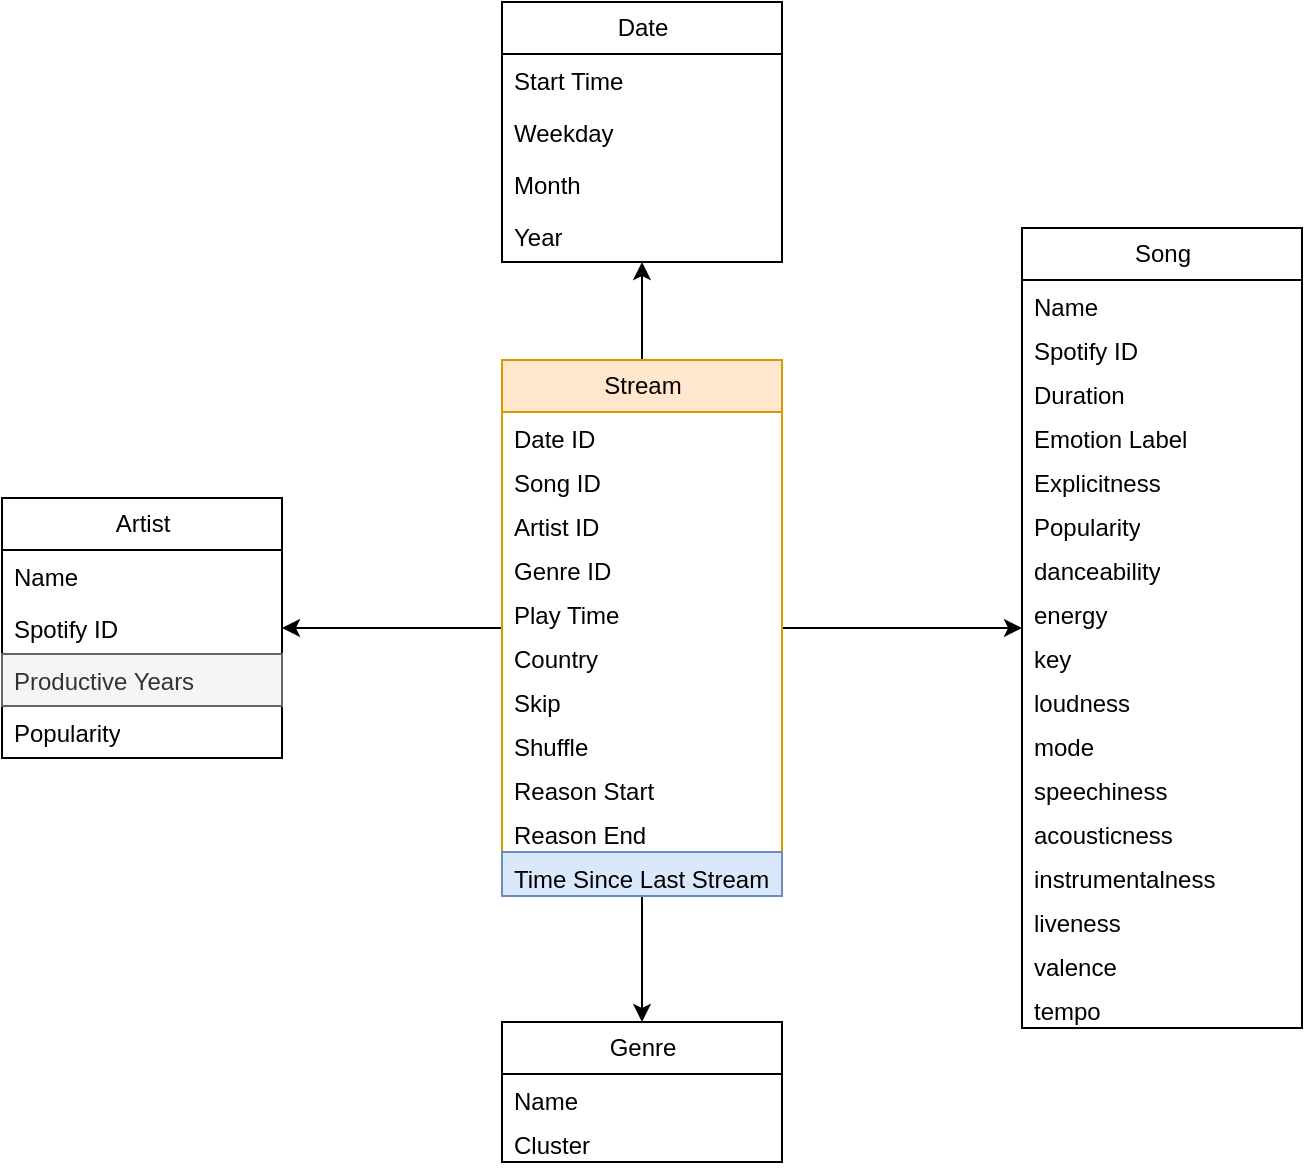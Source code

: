 <mxfile version="20.8.16" type="device"><diagram name="Seite-1" id="oip9u8WdNSq76G8Kc2Et"><mxGraphModel dx="661" dy="1887" grid="1" gridSize="10" guides="1" tooltips="1" connect="1" arrows="1" fold="1" page="1" pageScale="1" pageWidth="827" pageHeight="1169" math="0" shadow="0"><root><mxCell id="0"/><mxCell id="1" parent="0"/><mxCell id="ww9FNW8rCzTOfDAVf8W--1" value="Artist" style="swimlane;fontStyle=0;childLayout=stackLayout;horizontal=1;startSize=26;fillColor=none;horizontalStack=0;resizeParent=1;resizeParentMax=0;resizeLast=0;collapsible=1;marginBottom=0;html=1;" parent="1" vertex="1"><mxGeometry x="60" y="118" width="140" height="130" as="geometry"/></mxCell><mxCell id="ww9FNW8rCzTOfDAVf8W--2" value="Name" style="text;strokeColor=none;fillColor=none;align=left;verticalAlign=top;spacingLeft=4;spacingRight=4;overflow=hidden;rotatable=0;points=[[0,0.5],[1,0.5]];portConstraint=eastwest;whiteSpace=wrap;html=1;" parent="ww9FNW8rCzTOfDAVf8W--1" vertex="1"><mxGeometry y="26" width="140" height="26" as="geometry"/></mxCell><mxCell id="ww9FNW8rCzTOfDAVf8W--3" value="Spotify ID" style="text;strokeColor=none;fillColor=none;align=left;verticalAlign=top;spacingLeft=4;spacingRight=4;overflow=hidden;rotatable=0;points=[[0,0.5],[1,0.5]];portConstraint=eastwest;whiteSpace=wrap;html=1;" parent="ww9FNW8rCzTOfDAVf8W--1" vertex="1"><mxGeometry y="52" width="140" height="26" as="geometry"/></mxCell><mxCell id="ww9FNW8rCzTOfDAVf8W--11" value="Productive Years" style="text;strokeColor=#666666;fillColor=#f5f5f5;align=left;verticalAlign=top;spacingLeft=4;spacingRight=4;overflow=hidden;rotatable=0;points=[[0,0.5],[1,0.5]];portConstraint=eastwest;whiteSpace=wrap;html=1;fontColor=#333333;" parent="ww9FNW8rCzTOfDAVf8W--1" vertex="1"><mxGeometry y="78" width="140" height="26" as="geometry"/></mxCell><mxCell id="ww9FNW8rCzTOfDAVf8W--17" value="Popularity&lt;br&gt;" style="text;strokeColor=none;fillColor=none;align=left;verticalAlign=top;spacingLeft=4;spacingRight=4;overflow=hidden;rotatable=0;points=[[0,0.5],[1,0.5]];portConstraint=eastwest;whiteSpace=wrap;html=1;" parent="ww9FNW8rCzTOfDAVf8W--1" vertex="1"><mxGeometry y="104" width="140" height="26" as="geometry"/></mxCell><mxCell id="ww9FNW8rCzTOfDAVf8W--5" value="Genre" style="swimlane;fontStyle=0;childLayout=stackLayout;horizontal=1;startSize=26;fillColor=none;horizontalStack=0;resizeParent=1;resizeParentMax=0;resizeLast=0;collapsible=1;marginBottom=0;html=1;" parent="1" vertex="1"><mxGeometry x="310" y="380" width="140" height="70" as="geometry"/></mxCell><mxCell id="ww9FNW8rCzTOfDAVf8W--6" value="Name" style="text;strokeColor=none;fillColor=none;align=left;verticalAlign=top;spacingLeft=4;spacingRight=4;overflow=hidden;rotatable=0;points=[[0,0.5],[1,0.5]];portConstraint=eastwest;whiteSpace=wrap;html=1;" parent="ww9FNW8rCzTOfDAVf8W--5" vertex="1"><mxGeometry y="26" width="140" height="22" as="geometry"/></mxCell><mxCell id="ww9FNW8rCzTOfDAVf8W--62" value="Cluster" style="text;strokeColor=none;fillColor=none;align=left;verticalAlign=top;spacingLeft=4;spacingRight=4;overflow=hidden;rotatable=0;points=[[0,0.5],[1,0.5]];portConstraint=eastwest;whiteSpace=wrap;html=1;" parent="ww9FNW8rCzTOfDAVf8W--5" vertex="1"><mxGeometry y="48" width="140" height="22" as="geometry"/></mxCell><mxCell id="ww9FNW8rCzTOfDAVf8W--9" value="Song" style="swimlane;fontStyle=0;childLayout=stackLayout;horizontal=1;startSize=26;fillColor=none;horizontalStack=0;resizeParent=1;resizeParentMax=0;resizeLast=0;collapsible=1;marginBottom=0;html=1;" parent="1" vertex="1"><mxGeometry x="570" y="-17" width="140" height="400" as="geometry"/></mxCell><mxCell id="ww9FNW8rCzTOfDAVf8W--10" value="Name" style="text;strokeColor=none;fillColor=none;align=left;verticalAlign=top;spacingLeft=4;spacingRight=4;overflow=hidden;rotatable=0;points=[[0,0.5],[1,0.5]];portConstraint=eastwest;whiteSpace=wrap;html=1;" parent="ww9FNW8rCzTOfDAVf8W--9" vertex="1"><mxGeometry y="26" width="140" height="22" as="geometry"/></mxCell><mxCell id="ww9FNW8rCzTOfDAVf8W--12" value="Spotify ID" style="text;strokeColor=none;fillColor=none;align=left;verticalAlign=top;spacingLeft=4;spacingRight=4;overflow=hidden;rotatable=0;points=[[0,0.5],[1,0.5]];portConstraint=eastwest;whiteSpace=wrap;html=1;" parent="ww9FNW8rCzTOfDAVf8W--9" vertex="1"><mxGeometry y="48" width="140" height="22" as="geometry"/></mxCell><mxCell id="ww9FNW8rCzTOfDAVf8W--13" value="Duration" style="text;strokeColor=none;fillColor=none;align=left;verticalAlign=top;spacingLeft=4;spacingRight=4;overflow=hidden;rotatable=0;points=[[0,0.5],[1,0.5]];portConstraint=eastwest;whiteSpace=wrap;html=1;" parent="ww9FNW8rCzTOfDAVf8W--9" vertex="1"><mxGeometry y="70" width="140" height="22" as="geometry"/></mxCell><mxCell id="ww9FNW8rCzTOfDAVf8W--14" value="Emotion Label" style="text;strokeColor=none;fillColor=none;align=left;verticalAlign=top;spacingLeft=4;spacingRight=4;overflow=hidden;rotatable=0;points=[[0,0.5],[1,0.5]];portConstraint=eastwest;whiteSpace=wrap;html=1;" parent="ww9FNW8rCzTOfDAVf8W--9" vertex="1"><mxGeometry y="92" width="140" height="22" as="geometry"/></mxCell><mxCell id="ww9FNW8rCzTOfDAVf8W--15" value="Explicitness&lt;br&gt;" style="text;strokeColor=none;fillColor=none;align=left;verticalAlign=top;spacingLeft=4;spacingRight=4;overflow=hidden;rotatable=0;points=[[0,0.5],[1,0.5]];portConstraint=eastwest;whiteSpace=wrap;html=1;" parent="ww9FNW8rCzTOfDAVf8W--9" vertex="1"><mxGeometry y="114" width="140" height="22" as="geometry"/></mxCell><mxCell id="ww9FNW8rCzTOfDAVf8W--16" value="Popularity" style="text;strokeColor=none;fillColor=none;align=left;verticalAlign=top;spacingLeft=4;spacingRight=4;overflow=hidden;rotatable=0;points=[[0,0.5],[1,0.5]];portConstraint=eastwest;whiteSpace=wrap;html=1;" parent="ww9FNW8rCzTOfDAVf8W--9" vertex="1"><mxGeometry y="136" width="140" height="22" as="geometry"/></mxCell><mxCell id="ww9FNW8rCzTOfDAVf8W--18" value="danceability" style="text;strokeColor=none;fillColor=none;align=left;verticalAlign=top;spacingLeft=4;spacingRight=4;overflow=hidden;rotatable=0;points=[[0,0.5],[1,0.5]];portConstraint=eastwest;whiteSpace=wrap;html=1;" parent="ww9FNW8rCzTOfDAVf8W--9" vertex="1"><mxGeometry y="158" width="140" height="22" as="geometry"/></mxCell><mxCell id="ww9FNW8rCzTOfDAVf8W--19" value="energy" style="text;strokeColor=none;fillColor=none;align=left;verticalAlign=top;spacingLeft=4;spacingRight=4;overflow=hidden;rotatable=0;points=[[0,0.5],[1,0.5]];portConstraint=eastwest;whiteSpace=wrap;html=1;" parent="ww9FNW8rCzTOfDAVf8W--9" vertex="1"><mxGeometry y="180" width="140" height="22" as="geometry"/></mxCell><mxCell id="ww9FNW8rCzTOfDAVf8W--20" value="key" style="text;strokeColor=none;fillColor=none;align=left;verticalAlign=top;spacingLeft=4;spacingRight=4;overflow=hidden;rotatable=0;points=[[0,0.5],[1,0.5]];portConstraint=eastwest;whiteSpace=wrap;html=1;" parent="ww9FNW8rCzTOfDAVf8W--9" vertex="1"><mxGeometry y="202" width="140" height="22" as="geometry"/></mxCell><mxCell id="ww9FNW8rCzTOfDAVf8W--21" value="loudness" style="text;strokeColor=none;fillColor=none;align=left;verticalAlign=top;spacingLeft=4;spacingRight=4;overflow=hidden;rotatable=0;points=[[0,0.5],[1,0.5]];portConstraint=eastwest;whiteSpace=wrap;html=1;" parent="ww9FNW8rCzTOfDAVf8W--9" vertex="1"><mxGeometry y="224" width="140" height="22" as="geometry"/></mxCell><mxCell id="ww9FNW8rCzTOfDAVf8W--22" value="mode" style="text;strokeColor=none;fillColor=none;align=left;verticalAlign=top;spacingLeft=4;spacingRight=4;overflow=hidden;rotatable=0;points=[[0,0.5],[1,0.5]];portConstraint=eastwest;whiteSpace=wrap;html=1;" parent="ww9FNW8rCzTOfDAVf8W--9" vertex="1"><mxGeometry y="246" width="140" height="22" as="geometry"/></mxCell><mxCell id="ww9FNW8rCzTOfDAVf8W--23" value="speechiness" style="text;strokeColor=none;fillColor=none;align=left;verticalAlign=top;spacingLeft=4;spacingRight=4;overflow=hidden;rotatable=0;points=[[0,0.5],[1,0.5]];portConstraint=eastwest;whiteSpace=wrap;html=1;" parent="ww9FNW8rCzTOfDAVf8W--9" vertex="1"><mxGeometry y="268" width="140" height="22" as="geometry"/></mxCell><mxCell id="ww9FNW8rCzTOfDAVf8W--24" value="acousticness" style="text;strokeColor=none;fillColor=none;align=left;verticalAlign=top;spacingLeft=4;spacingRight=4;overflow=hidden;rotatable=0;points=[[0,0.5],[1,0.5]];portConstraint=eastwest;whiteSpace=wrap;html=1;" parent="ww9FNW8rCzTOfDAVf8W--9" vertex="1"><mxGeometry y="290" width="140" height="22" as="geometry"/></mxCell><mxCell id="ww9FNW8rCzTOfDAVf8W--25" value="instrumentalness" style="text;strokeColor=none;fillColor=none;align=left;verticalAlign=top;spacingLeft=4;spacingRight=4;overflow=hidden;rotatable=0;points=[[0,0.5],[1,0.5]];portConstraint=eastwest;whiteSpace=wrap;html=1;" parent="ww9FNW8rCzTOfDAVf8W--9" vertex="1"><mxGeometry y="312" width="140" height="22" as="geometry"/></mxCell><mxCell id="ww9FNW8rCzTOfDAVf8W--26" value="liveness" style="text;strokeColor=none;fillColor=none;align=left;verticalAlign=top;spacingLeft=4;spacingRight=4;overflow=hidden;rotatable=0;points=[[0,0.5],[1,0.5]];portConstraint=eastwest;whiteSpace=wrap;html=1;" parent="ww9FNW8rCzTOfDAVf8W--9" vertex="1"><mxGeometry y="334" width="140" height="22" as="geometry"/></mxCell><mxCell id="ww9FNW8rCzTOfDAVf8W--27" value="valence" style="text;strokeColor=none;fillColor=none;align=left;verticalAlign=top;spacingLeft=4;spacingRight=4;overflow=hidden;rotatable=0;points=[[0,0.5],[1,0.5]];portConstraint=eastwest;whiteSpace=wrap;html=1;" parent="ww9FNW8rCzTOfDAVf8W--9" vertex="1"><mxGeometry y="356" width="140" height="22" as="geometry"/></mxCell><mxCell id="ww9FNW8rCzTOfDAVf8W--28" value="tempo" style="text;strokeColor=none;fillColor=none;align=left;verticalAlign=top;spacingLeft=4;spacingRight=4;overflow=hidden;rotatable=0;points=[[0,0.5],[1,0.5]];portConstraint=eastwest;whiteSpace=wrap;html=1;" parent="ww9FNW8rCzTOfDAVf8W--9" vertex="1"><mxGeometry y="378" width="140" height="22" as="geometry"/></mxCell><mxCell id="BOYRr2nuA_z6-vGlQT_m-1" style="edgeStyle=orthogonalEdgeStyle;rounded=0;orthogonalLoop=1;jettySize=auto;html=1;entryX=0.5;entryY=0;entryDx=0;entryDy=0;" parent="1" source="ww9FNW8rCzTOfDAVf8W--52" target="ww9FNW8rCzTOfDAVf8W--5" edge="1"><mxGeometry relative="1" as="geometry"/></mxCell><mxCell id="BOYRr2nuA_z6-vGlQT_m-9" style="edgeStyle=orthogonalEdgeStyle;rounded=0;orthogonalLoop=1;jettySize=auto;html=1;" parent="1" source="ww9FNW8rCzTOfDAVf8W--52" target="BOYRr2nuA_z6-vGlQT_m-4" edge="1"><mxGeometry relative="1" as="geometry"/></mxCell><mxCell id="BOYRr2nuA_z6-vGlQT_m-13" style="edgeStyle=orthogonalEdgeStyle;rounded=0;orthogonalLoop=1;jettySize=auto;html=1;" parent="1" source="ww9FNW8rCzTOfDAVf8W--52" target="ww9FNW8rCzTOfDAVf8W--1" edge="1"><mxGeometry relative="1" as="geometry"/></mxCell><mxCell id="BOYRr2nuA_z6-vGlQT_m-14" style="edgeStyle=orthogonalEdgeStyle;rounded=0;orthogonalLoop=1;jettySize=auto;html=1;" parent="1" source="ww9FNW8rCzTOfDAVf8W--52" target="ww9FNW8rCzTOfDAVf8W--9" edge="1"><mxGeometry relative="1" as="geometry"/></mxCell><mxCell id="ww9FNW8rCzTOfDAVf8W--52" value="Stream" style="swimlane;fontStyle=0;childLayout=stackLayout;horizontal=1;startSize=26;fillColor=#ffe6cc;horizontalStack=0;resizeParent=1;resizeParentMax=0;resizeLast=0;collapsible=1;marginBottom=0;html=1;strokeColor=#d79b00;" parent="1" vertex="1"><mxGeometry x="310" y="49" width="140" height="268" as="geometry"/></mxCell><mxCell id="BOYRr2nuA_z6-vGlQT_m-10" value="Date ID" style="text;strokeColor=none;fillColor=none;align=left;verticalAlign=top;spacingLeft=4;spacingRight=4;overflow=hidden;rotatable=0;points=[[0,0.5],[1,0.5]];portConstraint=eastwest;whiteSpace=wrap;html=1;" parent="ww9FNW8rCzTOfDAVf8W--52" vertex="1"><mxGeometry y="26" width="140" height="22" as="geometry"/></mxCell><mxCell id="ww9FNW8rCzTOfDAVf8W--53" value="Song ID" style="text;strokeColor=none;fillColor=none;align=left;verticalAlign=top;spacingLeft=4;spacingRight=4;overflow=hidden;rotatable=0;points=[[0,0.5],[1,0.5]];portConstraint=eastwest;whiteSpace=wrap;html=1;" parent="ww9FNW8rCzTOfDAVf8W--52" vertex="1"><mxGeometry y="48" width="140" height="22" as="geometry"/></mxCell><mxCell id="BOYRr2nuA_z6-vGlQT_m-11" value="Artist ID" style="text;strokeColor=none;fillColor=none;align=left;verticalAlign=top;spacingLeft=4;spacingRight=4;overflow=hidden;rotatable=0;points=[[0,0.5],[1,0.5]];portConstraint=eastwest;whiteSpace=wrap;html=1;" parent="ww9FNW8rCzTOfDAVf8W--52" vertex="1"><mxGeometry y="70" width="140" height="22" as="geometry"/></mxCell><mxCell id="BOYRr2nuA_z6-vGlQT_m-12" value="Genre ID" style="text;strokeColor=none;fillColor=none;align=left;verticalAlign=top;spacingLeft=4;spacingRight=4;overflow=hidden;rotatable=0;points=[[0,0.5],[1,0.5]];portConstraint=eastwest;whiteSpace=wrap;html=1;" parent="ww9FNW8rCzTOfDAVf8W--52" vertex="1"><mxGeometry y="92" width="140" height="22" as="geometry"/></mxCell><mxCell id="ww9FNW8rCzTOfDAVf8W--55" value="Play Time" style="text;strokeColor=none;fillColor=none;align=left;verticalAlign=top;spacingLeft=4;spacingRight=4;overflow=hidden;rotatable=0;points=[[0,0.5],[1,0.5]];portConstraint=eastwest;whiteSpace=wrap;html=1;" parent="ww9FNW8rCzTOfDAVf8W--52" vertex="1"><mxGeometry y="114" width="140" height="22" as="geometry"/></mxCell><mxCell id="ww9FNW8rCzTOfDAVf8W--56" value="Country" style="text;strokeColor=none;fillColor=none;align=left;verticalAlign=top;spacingLeft=4;spacingRight=4;overflow=hidden;rotatable=0;points=[[0,0.5],[1,0.5]];portConstraint=eastwest;whiteSpace=wrap;html=1;" parent="ww9FNW8rCzTOfDAVf8W--52" vertex="1"><mxGeometry y="136" width="140" height="22" as="geometry"/></mxCell><mxCell id="ww9FNW8rCzTOfDAVf8W--57" value="Skip" style="text;strokeColor=none;fillColor=none;align=left;verticalAlign=top;spacingLeft=4;spacingRight=4;overflow=hidden;rotatable=0;points=[[0,0.5],[1,0.5]];portConstraint=eastwest;whiteSpace=wrap;html=1;" parent="ww9FNW8rCzTOfDAVf8W--52" vertex="1"><mxGeometry y="158" width="140" height="22" as="geometry"/></mxCell><mxCell id="ww9FNW8rCzTOfDAVf8W--58" value="Shuffle" style="text;strokeColor=none;fillColor=none;align=left;verticalAlign=top;spacingLeft=4;spacingRight=4;overflow=hidden;rotatable=0;points=[[0,0.5],[1,0.5]];portConstraint=eastwest;whiteSpace=wrap;html=1;" parent="ww9FNW8rCzTOfDAVf8W--52" vertex="1"><mxGeometry y="180" width="140" height="22" as="geometry"/></mxCell><mxCell id="ww9FNW8rCzTOfDAVf8W--59" value="Reason Start" style="text;strokeColor=none;fillColor=none;align=left;verticalAlign=top;spacingLeft=4;spacingRight=4;overflow=hidden;rotatable=0;points=[[0,0.5],[1,0.5]];portConstraint=eastwest;whiteSpace=wrap;html=1;" parent="ww9FNW8rCzTOfDAVf8W--52" vertex="1"><mxGeometry y="202" width="140" height="22" as="geometry"/></mxCell><mxCell id="ww9FNW8rCzTOfDAVf8W--60" value="Reason End" style="text;strokeColor=none;fillColor=none;align=left;verticalAlign=top;spacingLeft=4;spacingRight=4;overflow=hidden;rotatable=0;points=[[0,0.5],[1,0.5]];portConstraint=eastwest;whiteSpace=wrap;html=1;" parent="ww9FNW8rCzTOfDAVf8W--52" vertex="1"><mxGeometry y="224" width="140" height="22" as="geometry"/></mxCell><mxCell id="PsxNL2wnE7Hr4QOlZvoP-1" value="Time Since Last Stream" style="text;strokeColor=#6c8ebf;fillColor=#dae8fc;align=left;verticalAlign=top;spacingLeft=4;spacingRight=4;overflow=hidden;rotatable=0;points=[[0,0.5],[1,0.5]];portConstraint=eastwest;whiteSpace=wrap;html=1;" vertex="1" parent="ww9FNW8rCzTOfDAVf8W--52"><mxGeometry y="246" width="140" height="22" as="geometry"/></mxCell><mxCell id="BOYRr2nuA_z6-vGlQT_m-4" value="Date" style="swimlane;fontStyle=0;childLayout=stackLayout;horizontal=1;startSize=26;fillColor=none;horizontalStack=0;resizeParent=1;resizeParentMax=0;resizeLast=0;collapsible=1;marginBottom=0;html=1;" parent="1" vertex="1"><mxGeometry x="310" y="-130" width="140" height="130" as="geometry"/></mxCell><mxCell id="BOYRr2nuA_z6-vGlQT_m-5" value="Start Time" style="text;strokeColor=none;fillColor=none;align=left;verticalAlign=top;spacingLeft=4;spacingRight=4;overflow=hidden;rotatable=0;points=[[0,0.5],[1,0.5]];portConstraint=eastwest;whiteSpace=wrap;html=1;" parent="BOYRr2nuA_z6-vGlQT_m-4" vertex="1"><mxGeometry y="26" width="140" height="26" as="geometry"/></mxCell><mxCell id="BOYRr2nuA_z6-vGlQT_m-6" value="Weekday" style="text;strokeColor=none;fillColor=none;align=left;verticalAlign=top;spacingLeft=4;spacingRight=4;overflow=hidden;rotatable=0;points=[[0,0.5],[1,0.5]];portConstraint=eastwest;whiteSpace=wrap;html=1;" parent="BOYRr2nuA_z6-vGlQT_m-4" vertex="1"><mxGeometry y="52" width="140" height="26" as="geometry"/></mxCell><mxCell id="BOYRr2nuA_z6-vGlQT_m-7" value="Month" style="text;strokeColor=none;fillColor=none;align=left;verticalAlign=top;spacingLeft=4;spacingRight=4;overflow=hidden;rotatable=0;points=[[0,0.5],[1,0.5]];portConstraint=eastwest;whiteSpace=wrap;html=1;" parent="BOYRr2nuA_z6-vGlQT_m-4" vertex="1"><mxGeometry y="78" width="140" height="26" as="geometry"/></mxCell><mxCell id="BOYRr2nuA_z6-vGlQT_m-8" value="Year" style="text;strokeColor=none;fillColor=none;align=left;verticalAlign=top;spacingLeft=4;spacingRight=4;overflow=hidden;rotatable=0;points=[[0,0.5],[1,0.5]];portConstraint=eastwest;whiteSpace=wrap;html=1;" parent="BOYRr2nuA_z6-vGlQT_m-4" vertex="1"><mxGeometry y="104" width="140" height="26" as="geometry"/></mxCell></root></mxGraphModel></diagram></mxfile>